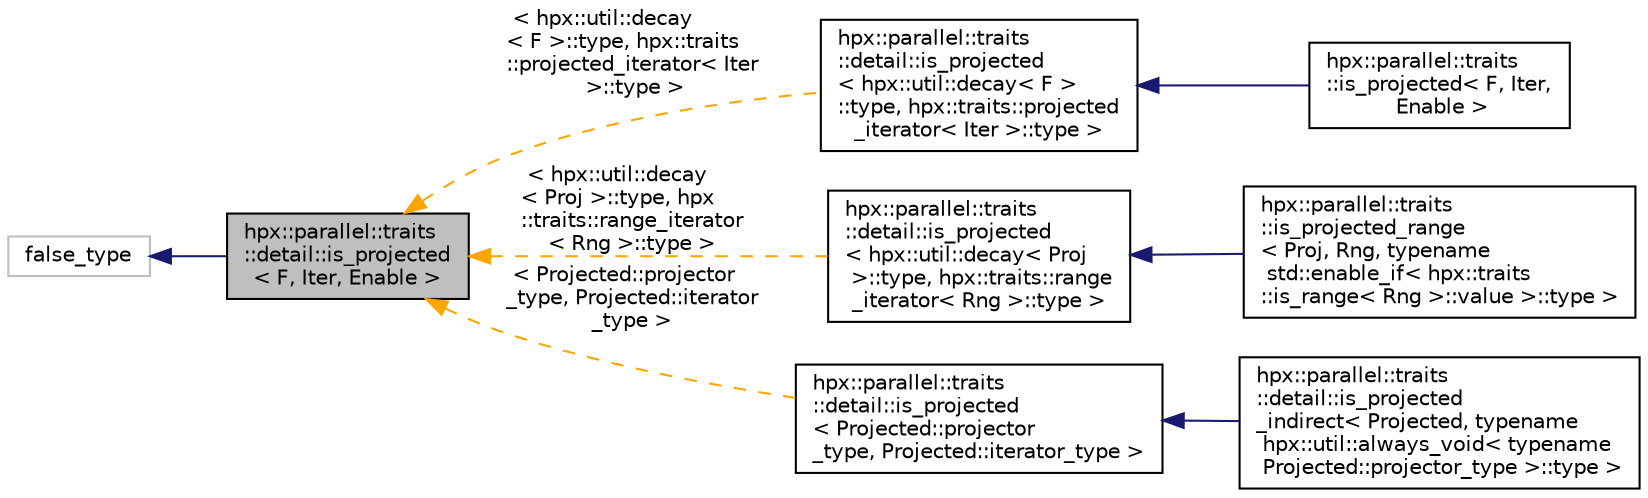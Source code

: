 digraph "hpx::parallel::traits::detail::is_projected&lt; F, Iter, Enable &gt;"
{
  edge [fontname="Helvetica",fontsize="10",labelfontname="Helvetica",labelfontsize="10"];
  node [fontname="Helvetica",fontsize="10",shape=record];
  rankdir="LR";
  Node0 [label="hpx::parallel::traits\l::detail::is_projected\l\< F, Iter, Enable \>",height=0.2,width=0.4,color="black", fillcolor="grey75", style="filled", fontcolor="black"];
  Node1 -> Node0 [dir="back",color="midnightblue",fontsize="10",style="solid",fontname="Helvetica"];
  Node1 [label="false_type",height=0.2,width=0.4,color="grey75", fillcolor="white", style="filled"];
  Node0 -> Node2 [dir="back",color="orange",fontsize="10",style="dashed",label=" \< hpx::util::decay\l\< F \>::type, hpx::traits\l::projected_iterator\< Iter\l \>::type \>" ,fontname="Helvetica"];
  Node2 [label="hpx::parallel::traits\l::detail::is_projected\l\< hpx::util::decay\< F \>\l::type, hpx::traits::projected\l_iterator\< Iter \>::type \>",height=0.2,width=0.4,color="black", fillcolor="white", style="filled",URL="$d5/d8a/structhpx_1_1parallel_1_1traits_1_1detail_1_1is__projected.html"];
  Node2 -> Node3 [dir="back",color="midnightblue",fontsize="10",style="solid",fontname="Helvetica"];
  Node3 [label="hpx::parallel::traits\l::is_projected\< F, Iter,\l Enable \>",height=0.2,width=0.4,color="black", fillcolor="white", style="filled",URL="$da/da4/structhpx_1_1parallel_1_1traits_1_1is__projected.html"];
  Node0 -> Node4 [dir="back",color="orange",fontsize="10",style="dashed",label=" \< hpx::util::decay\l\< Proj \>::type, hpx\l::traits::range_iterator\l\< Rng \>::type \>" ,fontname="Helvetica"];
  Node4 [label="hpx::parallel::traits\l::detail::is_projected\l\< hpx::util::decay\< Proj\l \>::type, hpx::traits::range\l_iterator\< Rng \>::type \>",height=0.2,width=0.4,color="black", fillcolor="white", style="filled",URL="$d5/d8a/structhpx_1_1parallel_1_1traits_1_1detail_1_1is__projected.html"];
  Node4 -> Node5 [dir="back",color="midnightblue",fontsize="10",style="solid",fontname="Helvetica"];
  Node5 [label="hpx::parallel::traits\l::is_projected_range\l\< Proj, Rng, typename\l std::enable_if\< hpx::traits\l::is_range\< Rng \>::value \>::type \>",height=0.2,width=0.4,color="black", fillcolor="white", style="filled",URL="$d2/dba/structhpx_1_1parallel_1_1traits_1_1is__projected__range_3_01_proj_00_01_rng_00_01typename_01std_d00db901faed1fc6153e025a27d0ef72.html"];
  Node0 -> Node6 [dir="back",color="orange",fontsize="10",style="dashed",label=" \< Projected::projector\l_type, Projected::iterator\l_type \>" ,fontname="Helvetica"];
  Node6 [label="hpx::parallel::traits\l::detail::is_projected\l\< Projected::projector\l_type, Projected::iterator_type \>",height=0.2,width=0.4,color="black", fillcolor="white", style="filled",URL="$d5/d8a/structhpx_1_1parallel_1_1traits_1_1detail_1_1is__projected.html"];
  Node6 -> Node7 [dir="back",color="midnightblue",fontsize="10",style="solid",fontname="Helvetica"];
  Node7 [label="hpx::parallel::traits\l::detail::is_projected\l_indirect\< Projected, typename\l hpx::util::always_void\< typename\l Projected::projector_type \>::type \>",height=0.2,width=0.4,color="black", fillcolor="white", style="filled",URL="$d6/d21/structhpx_1_1parallel_1_1traits_1_1detail_1_1is__projected__indirect_3_01_projected_00_01typenamc803d224ac3f70fa9ca26701b365346b.html"];
}
